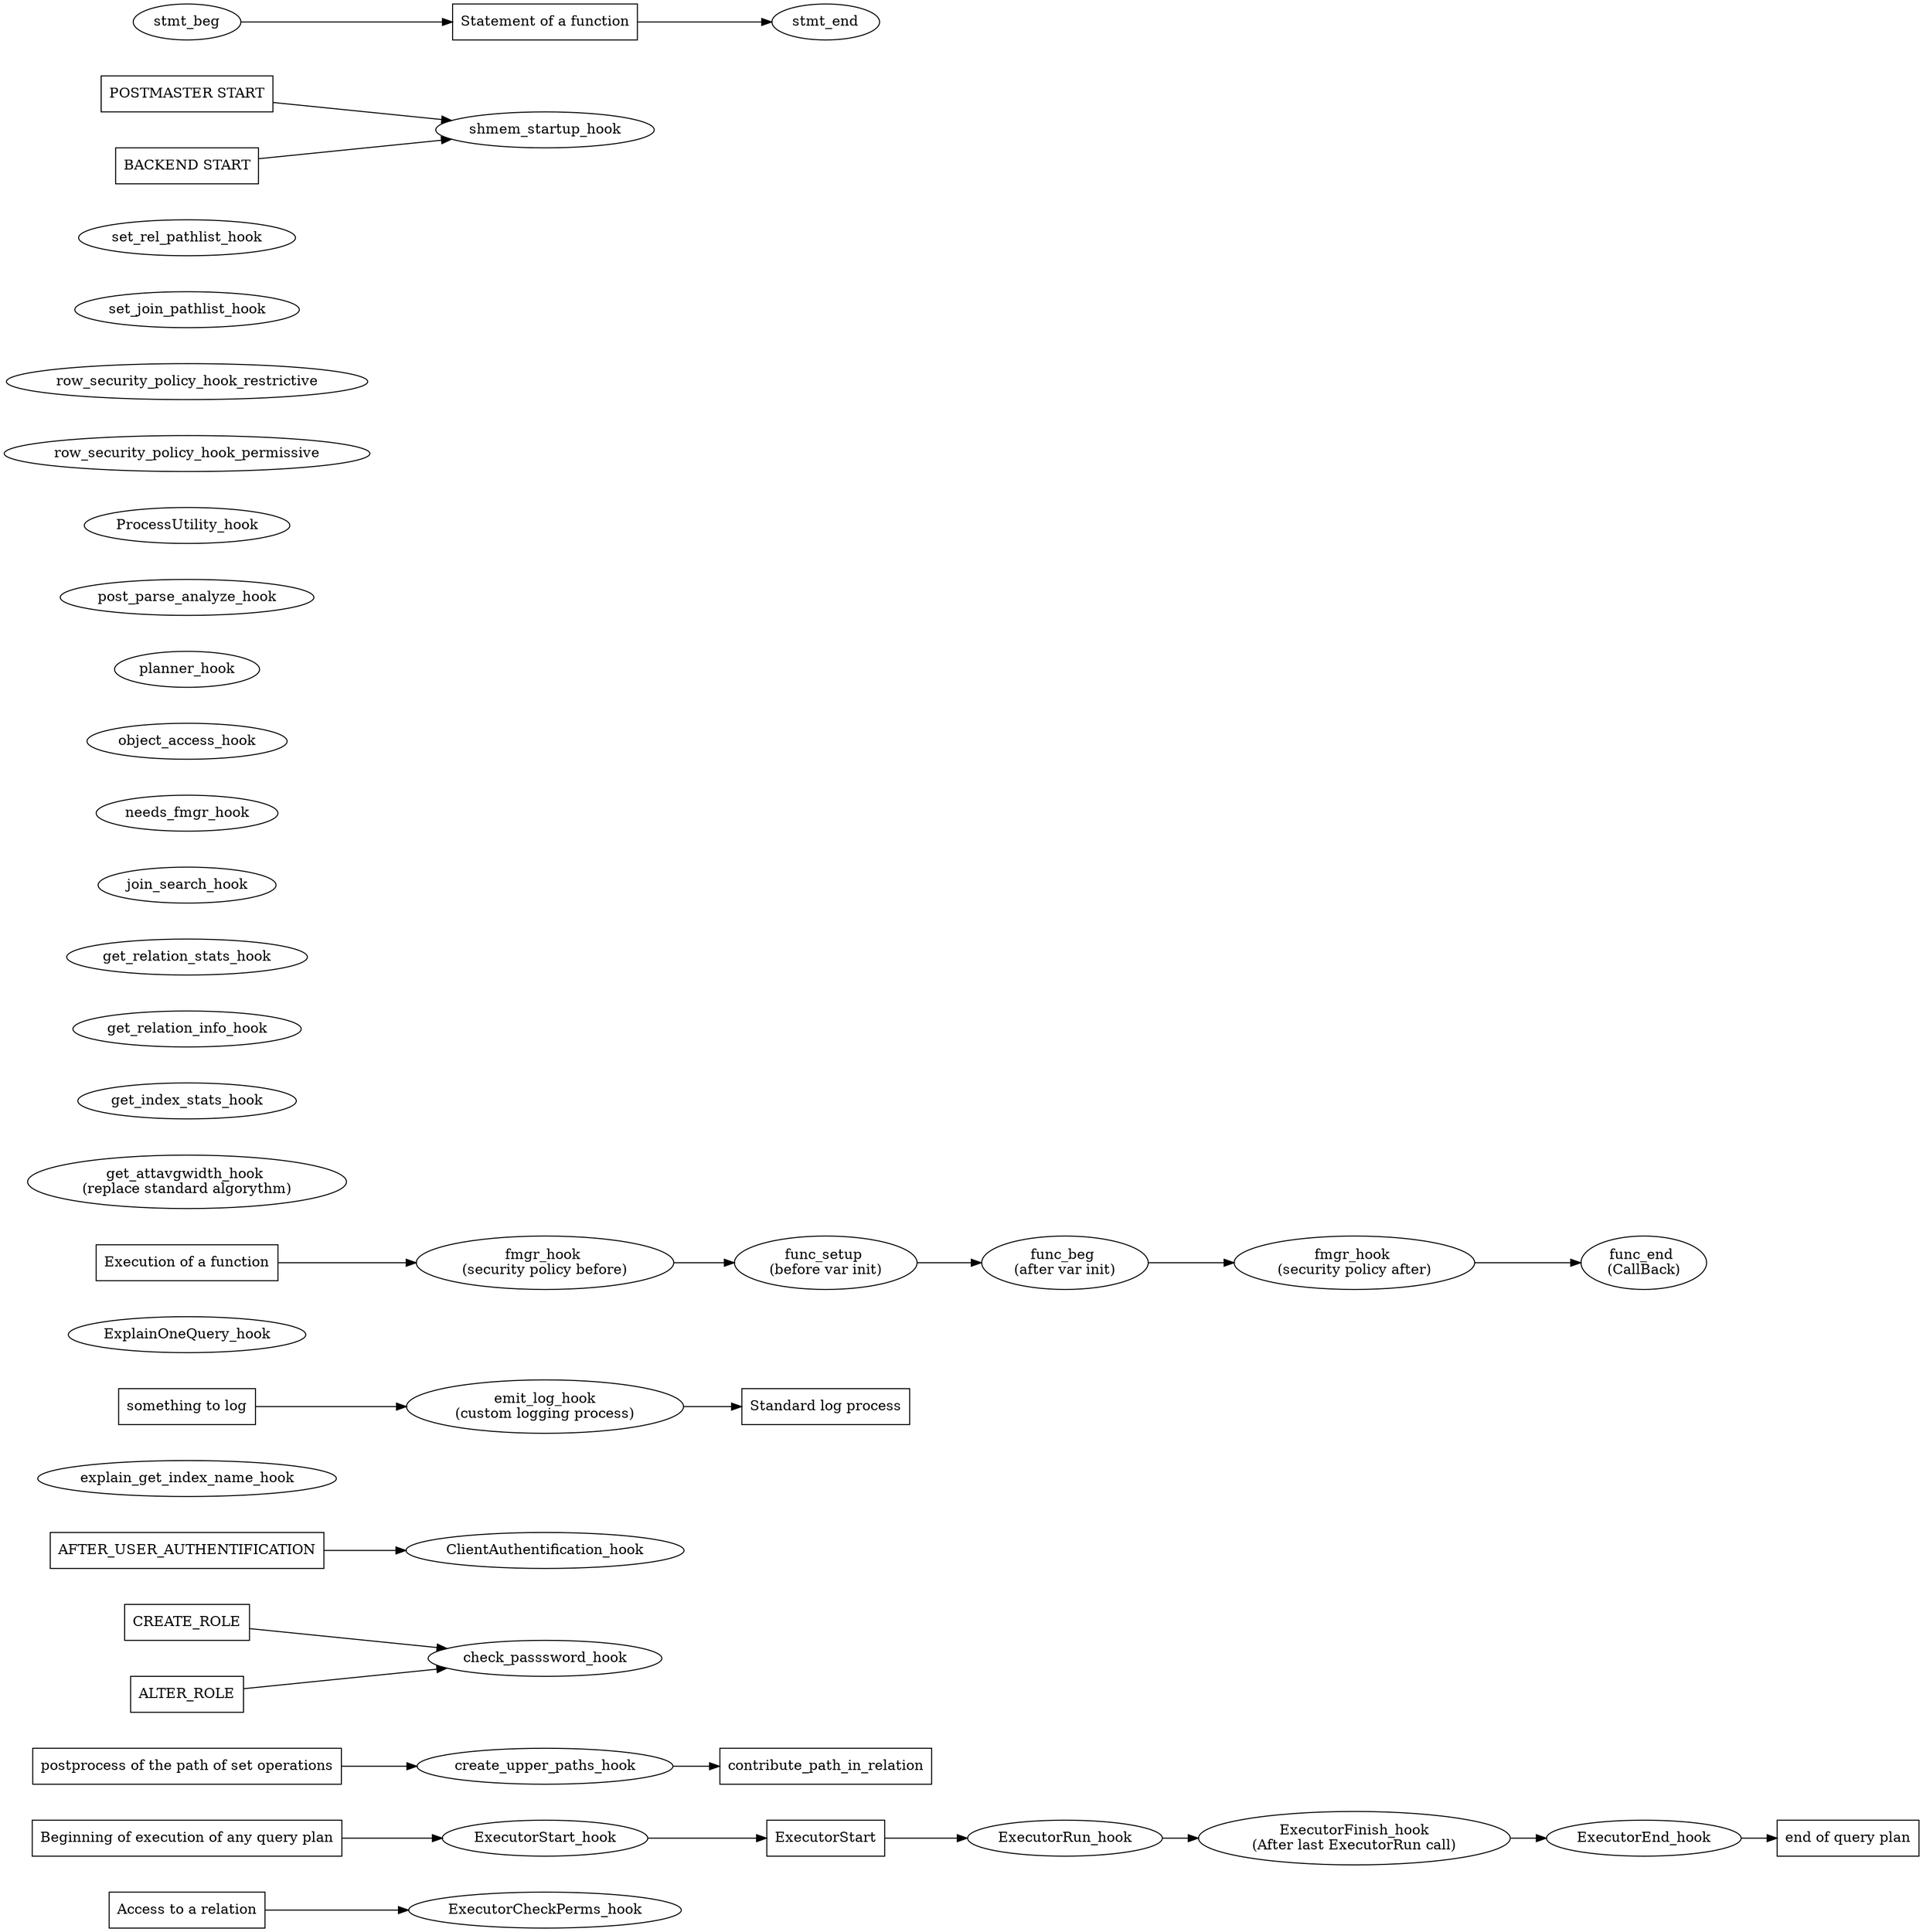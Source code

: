 digraph hooks {
    rankdir=LR
    node [shape=box];
    nodesep=0.5;
    subgraph Executor {
        ExecutorCheckPerms_hook     [shape=ellipse];
        ExecutorStart_hook          [shape=ellipse];
        ExecutorRun_hook            [shape=ellipse];
        ExecutorEnd_hook            [shape=ellipse];
        ExecutorFinish_hook [shape=ellipse][label="ExecutorFinish_hook\n(After last ExecutorRun call)"];
        create_upper_paths_hook     [shape=ellipse];
        check_passsword_hook        [shape=ellipse];
        ClientAuthentification_hook [shape=ellipse];
        explain_get_index_name_hook [shape=ellipse];
        emit_log_hook               [shape=ellipse][label="emit_log_hook\n(custom logging process)"];
        ExplainOneQuery_hook        [shape=ellipse];
        
        
        fmgr_hook1                   [shape=ellipse][label="fmgr_hook \n(security policy before)"];
        fmgr_hook2                   [shape=ellipse][label="fmgr_hook \n(security policy after)"];
        func_beg                    [shape=ellipse][label="func_beg \n(after var init)"];
        func_end                    [shape=ellipse][label="func_end \n(CallBack)"];
        func_setup                  [shape=ellipse][label="func_setup \n(before var init)"];
        "Execution of a function" -> fmgr_hook1 -> func_setup  -> func_beg -> fmgr_hook2 -> func_end;
        
        get_attavgwidth_hook        [shape=ellipse][label="get_attavgwidth_hook \n(replace standard algorythm)"];
        
        get_index_stats_hook        [shape=ellipse];
        
        get_relation_info_hook      [shape=ellipse];
        
        get_relation_stats_hook     [shape=ellipse];
        
        join_search_hook            [shape=ellipse];
        
        needs_fmgr_hook             [shape=ellipse];
        
        object_access_hook          [shape=ellipse];
        
        planner_hook                [shape=ellipse];
        
        post_parse_analyze_hook     [shape=ellipse];
        
        ProcessUtility_hook         [shape=ellipse];
        
        row_security_policy_hook_permissive     [shape=ellipse];
        row_security_policy_hook_restrictive    [shape=ellipse];
        
        set_join_pathlist_hook      [shape=ellipse];
        set_rel_pathlist_hook       [shape=ellipse];
        
        shmem_startup_hook          [shape=ellipse];
        "POSTMASTER START" -> shmem_startup_hook ;
        "BACKEND START" -> shmem_startup_hook ;
         
        
        stmt_beg                    [shape=ellipse];
        stmt_end                    [shape=ellipse];
        stmt_beg -> "Statement of a function" -> stmt_end;
        
        
        "Access to a relation" ->  ExecutorCheckPerms_hook;
         
        
        "Beginning of execution of any query plan" -> ExecutorStart_hook -> ExecutorStart -> ExecutorRun_hook ->  ExecutorFinish_hook -> ExecutorEnd_hook -> "end of query plan";
        
    };
    { CREATE_ROLE, ALTER_ROLE } -> check_passsword_hook ;
    AFTER_USER_AUTHENTIFICATION -> ClientAuthentification_hook ;
    "postprocess of the path of set operations" -> create_upper_paths_hook ;
    create_upper_paths_hook -> contribute_path_in_relation ;
    "something to log" -> emit_log_hook -> "Standard log process"  ;
    
}
